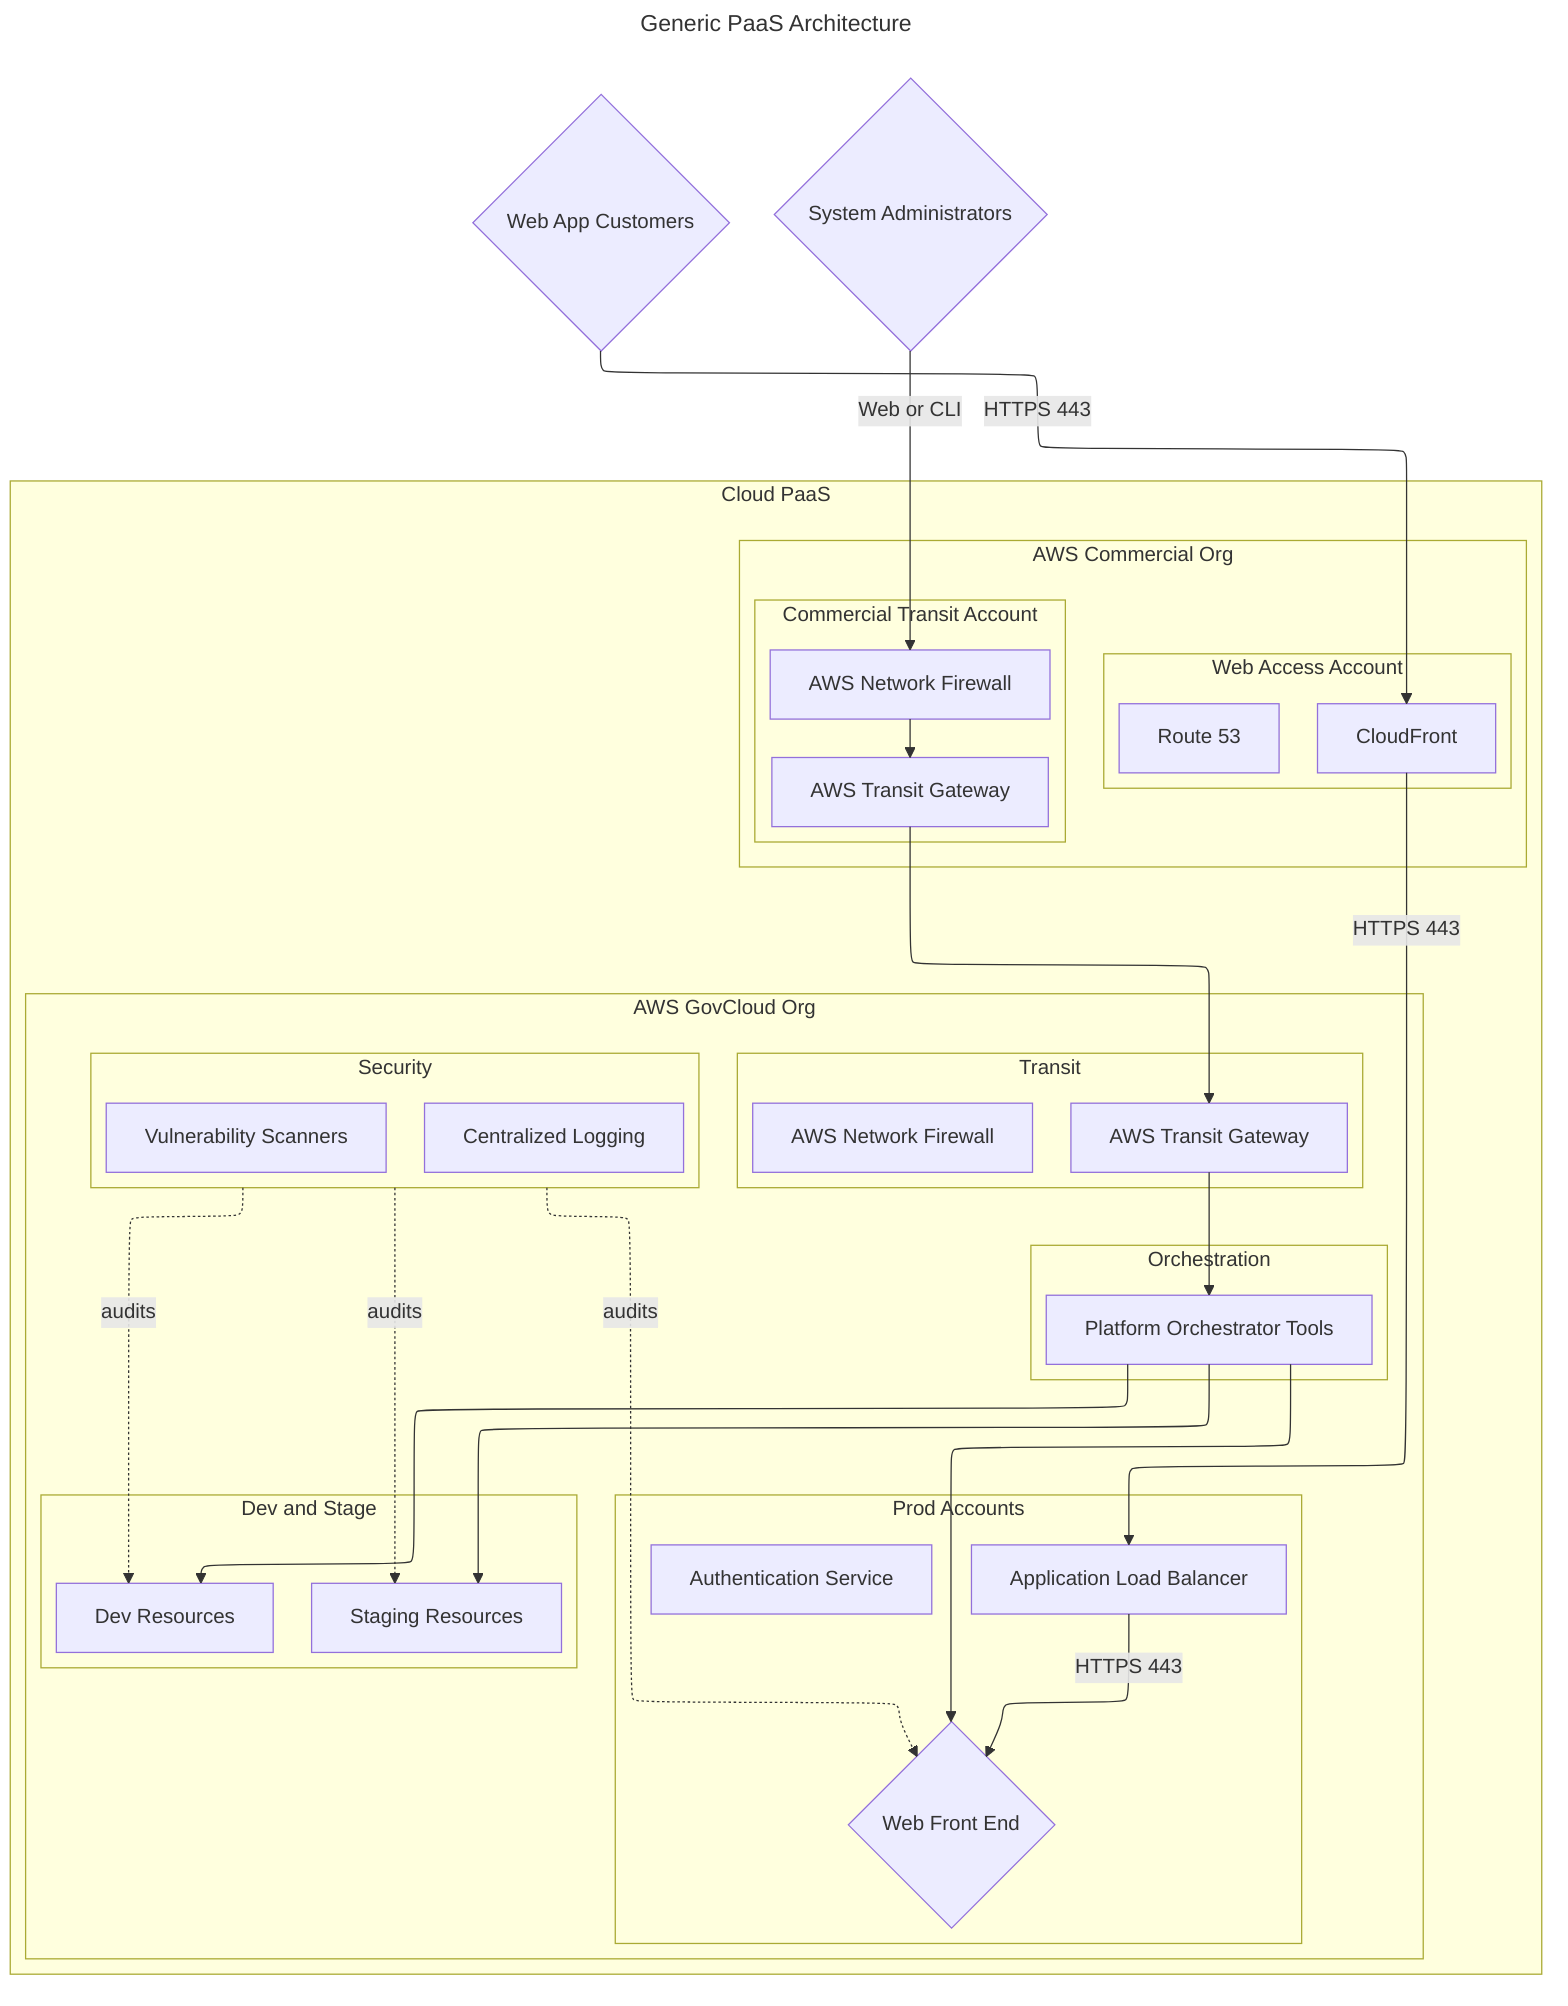 ---
title: Generic PaaS Architecture
theme: base
config:
  layout: elk
  elk:
    mergeEdges: true
---

flowchart TB

%%External entities or services
customer{Web App Customers}
admin{System Administrators}

%%Accreditation boundary
subgraph Cloud PaaS
  subgraph AWS Commercial Org
    subgraph Web Access Account
      route53[Route 53]
      cloudfront[CloudFront]
    end
    subgraph Commercial Transit Account
      awsnetfirewall[AWS Network Firewall]
      awsXit[AWS Transit Gateway]
    end
  end
  subgraph AWS GovCloud Org
    subgraph Prod Accounts
      ALB[Application Load Balancer]
      appContainer{Web Front End}
      auth[Authentication Service]
    end
    subgraph Security
      vulnScanner[Vulnerability Scanners]
      logging[Centralized Logging]
    end
    subgraph Transit
      awsXitG[AWS Transit Gateway]
      awsnetfirewallG[AWS Network Firewall]
    end
    subgraph Orchestration
      orchestrator[Platform Orchestrator Tools]
    end
    subgraph Dev and Stage
      devResources[Dev Resources]
      stageResources[Staging Resources]
    end
  end
end

%%Connections
customer -->|HTTPS 443| cloudfront -->|HTTPS 443| ALB -->|HTTPS 443| appContainer
admin -->|Web or CLI| awsnetfirewall --> awsXit --> awsXitG
awsXitG --> orchestrator
orchestrator --> devResources & stageResources & appContainer
Security -.audits.-> devResources & stageResources & appContainer